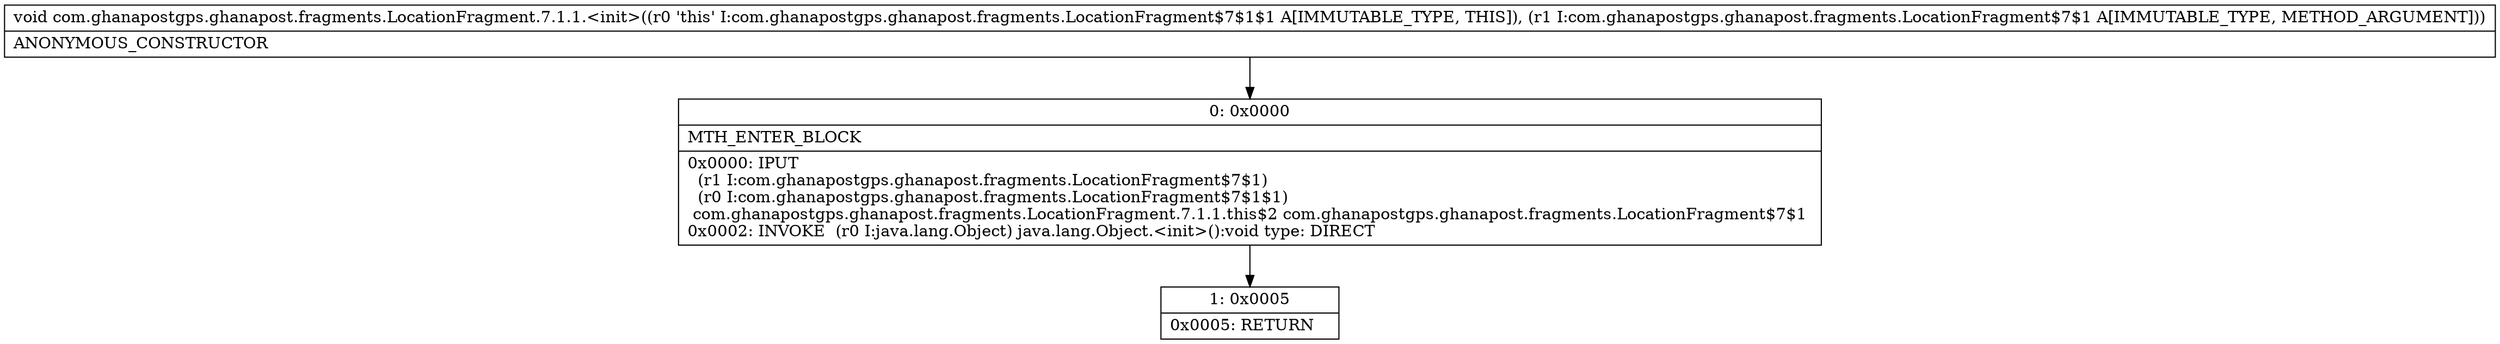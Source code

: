 digraph "CFG forcom.ghanapostgps.ghanapost.fragments.LocationFragment.7.1.1.\<init\>(Lcom\/ghanapostgps\/ghanapost\/fragments\/LocationFragment$7$1;)V" {
Node_0 [shape=record,label="{0\:\ 0x0000|MTH_ENTER_BLOCK\l|0x0000: IPUT  \l  (r1 I:com.ghanapostgps.ghanapost.fragments.LocationFragment$7$1)\l  (r0 I:com.ghanapostgps.ghanapost.fragments.LocationFragment$7$1$1)\l com.ghanapostgps.ghanapost.fragments.LocationFragment.7.1.1.this$2 com.ghanapostgps.ghanapost.fragments.LocationFragment$7$1 \l0x0002: INVOKE  (r0 I:java.lang.Object) java.lang.Object.\<init\>():void type: DIRECT \l}"];
Node_1 [shape=record,label="{1\:\ 0x0005|0x0005: RETURN   \l}"];
MethodNode[shape=record,label="{void com.ghanapostgps.ghanapost.fragments.LocationFragment.7.1.1.\<init\>((r0 'this' I:com.ghanapostgps.ghanapost.fragments.LocationFragment$7$1$1 A[IMMUTABLE_TYPE, THIS]), (r1 I:com.ghanapostgps.ghanapost.fragments.LocationFragment$7$1 A[IMMUTABLE_TYPE, METHOD_ARGUMENT]))  | ANONYMOUS_CONSTRUCTOR\l}"];
MethodNode -> Node_0;
Node_0 -> Node_1;
}

